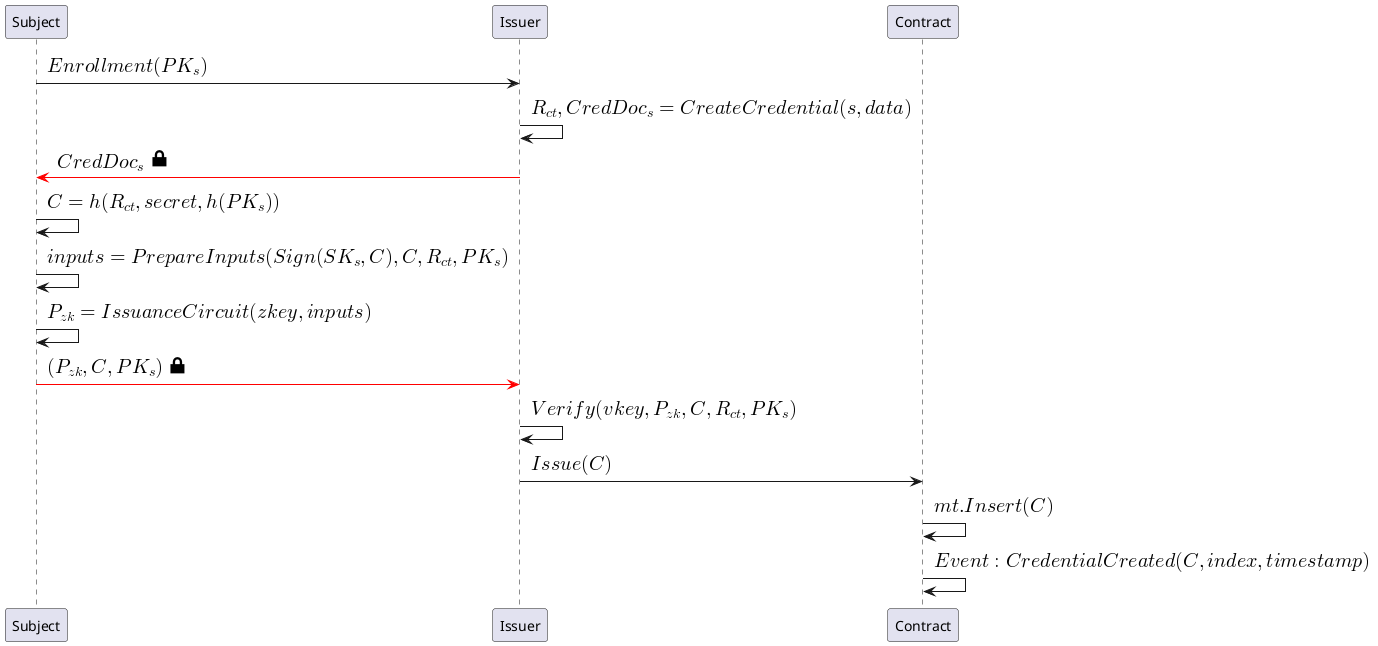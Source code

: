 @startuml (id=Registration)
' == Registration Phase ==
Subject -> Issuer: <latex>Enrollment(PK_{s})</latex>
' Creates a credential as a precise proof (merkle tree) for the subject s
Issuer -> Issuer: <latex>R_{ct}, CredDoc_{s} = CreateCredential(s, data)</latex>
' Send the credential to the subject over an encrypted channel
Issuer -[#FF0000]> Subject: <latex>CredDoc_{s}</latex><size:28><&lock-locked></size>
' Subject -> Subject: <latex>CheckCredClaims()</latex>
' Subject -> Subject: <latex>nullifier = R_{ct}</lnullifieratex>
' In our case the nullifier is a shared data between the issuer and the subject
' TODO: Alternativaly we could hide the nullifier from the issuer while still able to prove
' the correcness of the commitment (e.g. h(CRoot + salt)).
Subject -> Subject: <latex>C = h(R_{ct}, secret, h(PK_{s}))</latex>
Subject -> Subject: <latex>inputs = PrepareInputs(Sign(SK_{s}, C), C, R_{ct}, PK_{s})</latex>
Subject -> Subject: <latex>P_{zk} = IssuanceCircuit(zkey, inputs)</latex>
Subject -[#FF0000]> Issuer : <latex>(P_{zk}, C, PK_{s})</latex><size:28><&lock-locked></size>
' note right Issuer
'   Checks:
'     - The commitment is from the correct credential root
'     - The commitment is signed by the correct subject
' end note
Issuer -> Issuer: <latex>Verify(vkey, P_{zk}, C, R_{ct}, PK_{s})</latex>
Issuer -> Contract: <latex>Issue(C)</latex>

Contract -> Contract: <latex>mt.Insert(C)</latex>
Contract -> Contract: <latex>Event:CredentialCreated(C, index, timestamp)</latex>
@enduml

@startuml (id=Approval)
' == Approval Phase ==
Subject -> Contract: <latex>CollectCredentialCreatedEvents()</latex>
Contract --> Subject: <latex>events</latex>
Subject -> Subject: <latex>mt = BuildCertTree(events)</latex>
Subject -> Subject: <latex>ct = BuildCredTree(credDoc)</latex>
Subject -> Subject: <latex>C = h(R_{ct}, secret, h(PK_{s}))</latex>
Subject -> Subject: <latex>P_{mt} = MerkleProof(R_{mt}, C)</latex>
Subject -> Subject: <latex>inputs = PrepareInputs(C, P_{mt}, R_{mt}, h(R_{ct}), sender)</latex>
Subject -> Subject: <latex>P_{zk} = ApprovalCircuit(zkey, inputs)</latex>
Subject -> Contract: <latex>Approve(P_{zk}, R_{mt}, h(R_{ct}))</latex>
' Attest subject consents with the credential's claims
' note right Contract
'   Checks:
'     - The commitment exists in the contract's merkle tree
'     - The credential was not approved already
'     - The sender is the creator of the proof
' end note
Contract -> Contract: <latex>Verify(vkey, P_{zk}, R_{mt}, h(R_{ct}), sender)</latex>
Contract -> Contract: <latex>MarkCredentialAsIssued(h(R_{ct}))</latex>
Contract -> Contract: <latex>Event:CredentialIssued(sender, h(R_{ct}), timestamp)</latex>
@enduml

@startuml (id=Revocation)
' == Revocation ==
Issuer -> Contract: <latex>Revoke(h(R_{ct}), reason)</latex>
' Subjects can also revoke their credentials if they want
' Subject --> Contract: <latex>Revoke(h(R_{ct}), reason)</latex>
Contract -> Contract: <latex>MarkCredentialAsRevoked(h(R_{ct}))</latex>
Contract -> Contract: <latex>Event:CredentialRevoked(h(R_{ct}), reason, timestamp)</latex>
@enduml

@startuml (id=PresentationAuth)
' == Presentation: Authenticity Check ==
Verifier -> Subject: <latex>RequestAuthProof()</latex>
Subject -> Contract: <latex>CollectCredentialCreatedEvents()</latex>
Contract --> Subject: <latex>events</latex>
Subject -> Subject: <latex>mt = BuildCertTree(events)</latex>
Subject -> Subject: <latex>ct = BuildCredTree(credDoc)</latex>

Subject -> Subject: <latex>C = h(R_{ct}, secret, h(PK_{s}))</latex>
Subject -> Subject: <latex>P_{mt} = MerkleProof(R_{mt}, C)</latex>
Subject -> Subject: <latex>inputs = PrepareInputs(Sign(SK_{s}, C), C, P_{mt}, R_{mt}, h(R_{ct}), PK_{s})</latex>
Subject -> Subject: <latex>P_{zk} = PresentationAuthCircuit(zkey, inputs)</latex>

Subject -> Verifier: <latex>(P_{zk}, h(R_{ct}),  R_{mt}, PK_{s})</latex>
Verifier -> Contract: <latex>IsKnownRoot(R_{mt})</latex>
Contract --> Verifier: <latex>true/false</latex>
' note right Verifier
'   Checks:
'     - The subject knows the pre-image of a commitment for the presented credential
'     - The credential was issued to him (he has knowledge of the EdDSA private key)
'     - The subject consent with the claims in the credential (i.e. signed by the subject)
'     - The commitment exists in the contract's merkle tree for the given root (was created by the right issuer => require ENS check!)
'     - The credential was not revoked or expired
' end note
Verifier -> Contract: <latex>VerifyCredentialStatus(h(R_{ct}))</latex>
alt #lightgreen Successful case
  Contract --> Verifier: Credential is valid (not revoked or expired)
else #pink Failure
  Contract --> Verifier: Credential is not valid
end
Verifier -> Verifier: <latex>Verify(vkey, P_{zk}, h(R_{ct}), R_{mt}, PK_{s})</latex>
@enduml

@startuml (id=PresentationConditionalQuery)
' == Presentation: Credential's Conditional Check ==
' TODO: retrieve and check credtree schema
' TODO: add example using merkle multiproof
Verifier -> Subject: <latex>RequestProofFor(FieldKey, Criterion, OP)</latex>
Subject -> Contract: <latex>CollectCredentialCreatedEvents()</latex>
Contract --> Subject: <latex>events</latex>
Subject -> Subject: <latex>mt = BuildCertTree(events)</latex>
Subject -> Subject: <latex>ct = BuildCredTree(credDoc)</latex>
Subject -> Subject: <latex>C = h(R_{ct}, secret, h(PK_{s}))</latex>
Subject -> Subject: <latex>P_{mt} = MerkleProof(R_{mt}, C)</latex>
Subject -> Subject: <latex>P_{ct} = MerkleProof(R_{ct}, h(FieldKey, value, salt))</latex>
Subject -> Subject: <latex>inputs = PrepareInputs(C, P_{mt}, P_{ct}, R_{mt}, h(R_{ct}), FieldKey, Criterion, OP)</latex>
Subject -> Subject: <latex>P_{zk} = QueryCredentialFieldCircuit(zkey, inputs)</latex>

Subject -> Verifier: <latex>(P_{zk}, h(R_{ct}),  R_{mt})</latex>
Verifier -> Contract: <latex>IsKnownRoot(R_{mt})</latex>
Contract --> Verifier: <latex>true/false</latex>
Verifier -> Contract: <latex>VerifyCredentialStatus(h(R_{ct}))</latex>
alt #lightgreen Successful case
  Contract --> Verifier: Credential is valid (not revoked or expired)
else #pink Failure
  Contract --> Verifier: Credential is not valid
end
Verifier -> Verifier: <latex>Verify(vkey, P_{zk}, h(R_{ct}), R_{mt}, FieldKey, Criterion, OP)</latex>
@enduml

@startuml (id=PresentationTimeframe)
Verifier -> Subject: <latex>RequestProofFor(tsk, p, >=)</latex>
Subject -> Contract: <latex>CollectCredentialCreatedEvents()</latex>
Contract --> Subject: <latex>events</latex>
Subject -> Subject: <latex>mt = BuildCertTree(events)</latex>
loop n times
  Subject -> Subject: <latex>ct_{i} = BuildCredTree(credDoc_{i})</latex>
  Subject -> Subject: <latex>h_{i}, mp_{i} = merkleProof(ct_{i})</latex>
end
Subject -> Subject: <latex>inputs = PrepareInputs(mt, [h_{0},...,h_{n-1}], [mp_{0},...,mp_{n-1}],tsk, p, >=)</latex>
Subject -> Subject: <latex>P_{zk}, d_{total} = TimeframeProofCircuit(zkey, inputs)</latex>
Subject -> Verifier: <latex>(P_{zk}, [h_{0},...,h_{n-1}], R_{mt}, d_{total})</latex>
Verifier -> Contract: <latex>IsKnownRoot(R_{mt})</latex>
Contract --> Verifier: <latex>true/false</latex>
loop n times
  Verifier -> Contract: <latex>VerifyCredentialStatus(h_{i})</latex>
  alt #lightgreen Successful case
    Contract --> Verifier: Credential is valid (not revoked or expired)
  else #pink Failure
    Contract --> Verifier: Credential is not valid
  end
  Verifier -> Contract: <latex>RetrieveTimestamp(h_{i})</latex>
  Contract --> Verifier: <latex>t_{i}</latex>
  Verifier -> Verifier: <latex>t_{total} = t_{total} + t_{i}</latex>
end
' t_{total} and d_{total} should be close enough (considering a margin of error, i.e. offchain - onchain timestamp intervals).
' d_{total} can never be greater than t_{total} for a valid credential because of the happens before relation between the issuance and approval events.
' each d of d_{total} is created during the credential issuance (offchain), and each t is created during the credential approval (onchain), thus timstamp t must be always after a d.
Verifier -> Verifier: <latex>Check(t_{total} \ge d_{total} \land d_{total}\ \ge \ p)</latex>
Verifier -> Verifier: <latex>Verify(vkey, P_{zk}, [h_{0},...,h_{n-1}],  R_{mt}, tsk, d_{total}, p, >=)</latex>
@enduml

@startuml (id=PresentationScore)
Verifier -> Subject: <latex>SendRequirements([T_{0},...,T_{n-1}], [W_{0},...,W_{n-1}])</latex>
Subject -> Contract: <latex>CollectCredentialCreatedEvents()</latex>
Contract --> Subject: <latex>events</latex>
Subject -> Subject: <latex>mt = BuildCertTree(events)</latex>
loop n times
  Subject -> Subject: <latex>doc_{i} = GetCredentialWith(T_{i})</latex>
  Subject -> Subject: <latex>rct_{i}, ct_{i} = BuildCredTree(doc_{i})</latex>
  Subject -> Subject: <latex>mp_{i} = merkleProof(mt, h(rct_{i}))</latex>
  Subject -> Subject: <latex>fields_{i} = [doc_{i}.tag, doc_{i}.grade]</latex>
  Subject -> Subject: <latex>cp_{i} = merkleMultiProof(ct_{i}, fields_{i})</latex>
end
Subject -> Subject: <latex>inputs = PrepareInputs(mt, [T_{0},...,T_{n-1}], [W_{0},...,W_{n-1}],\\[h_{0},...,h_{n-1}], [fields_{0},...,fields_{n-1}], [mp_{0},...,mp_{n-1}],\\[cp_{0},...,cp_{n-1}])</latex>
Subject -> Subject: <latex>P_{zk}, sc = ScoreCircuit(zkey, inputs)</latex>
Subject -> Verifier: <latex>(P_{zk}, [T_{0},...,T_{n-1}], [W_{0},...,W_{n-1}], R_{mt}, [h_{0},...,h_{n-1}], sc)</latex>
Verifier -> Contract: <latex>IsKnownRoot(R_{mt})</latex>
Contract --> Verifier: <latex>true/false</latex>
loop n times
  Verifier -> Contract: <latex>VerifyCredentialStatus(h_{i})</latex>
  alt #lightgreen Successful case
    Contract --> Verifier: Credential is valid (not revoked or expired)
  else #pink Failure
    Contract --> Verifier: Credential is not valid
  end
end
Verifier -> Verifier: <latex>Verify(vkey, P_{zk}, [T_{0},...,T_{n-1}], [W_{0},...,W_{n-1}], R_{mt}, sc)</latex>
@enduml

@enduml
